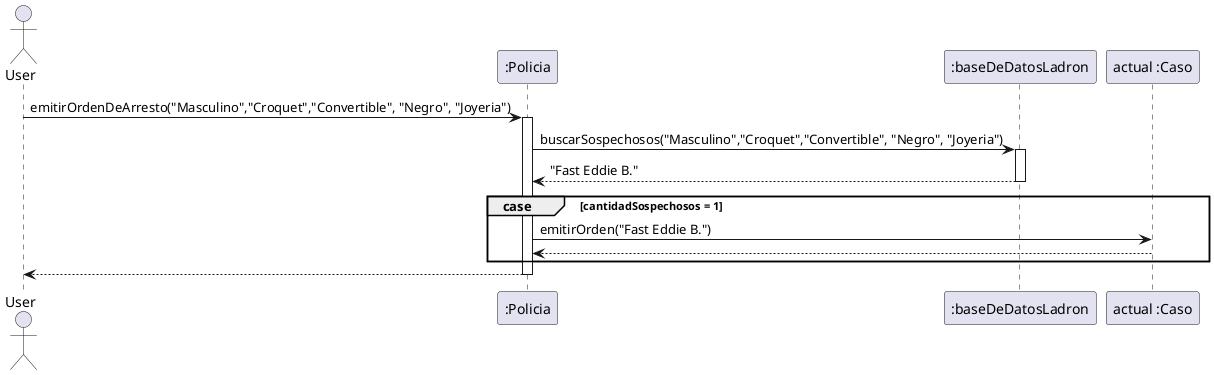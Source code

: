 @startuml

Actor User

User -> ":Policia" : emitirOrdenDeArresto("Masculino","Croquet","Convertible", "Negro", "Joyeria")
Activate ":Policia"

":Policia" -> ":baseDeDatosLadron" : buscarSospechosos("Masculino","Croquet","Convertible", "Negro", "Joyeria")
activate ":baseDeDatosLadron"

":baseDeDatosLadron" --> ":Policia" : "Fast Eddie B."
deactivate ":baseDeDatosLadron"

group case [cantidadSospechosos = 1]

    ":Policia" -> "actual :Caso" : emitirOrden("Fast Eddie B.")

    "actual :Caso" --> ":Policia"

end

":Policia" --> User
deactivate ":Policia"

@enduml